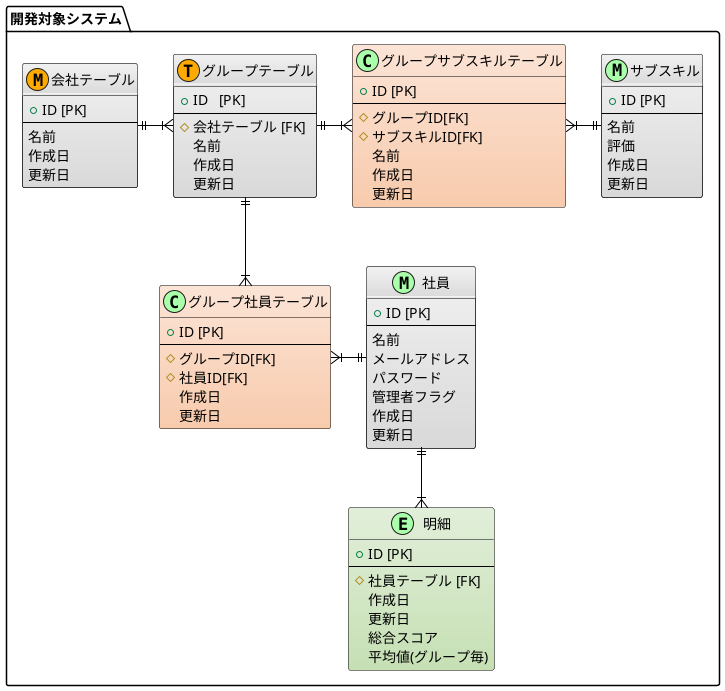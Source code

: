 @startuml

/'
  図の中で目立たせたいエンティティに着色するための
  色の名前（定数）を定義します。
'/
!define MAIN_ENTITY #E2EFDA-C6E0B4
!define MAIN_ENTITY_2 #FCE4D6-F8CBAD

/' 他の色も、用途が分りやすいように名前をつけます。 '/
!define METAL #F2F2F2-D9D9D9
!define MASTER_MARK_COLOR AAFFAA
!define TRANSACTION_MARK_COLOR FFAA00
!define CHUKAN_COLOR E050CC

/'
  デフォルトのスタイルを設定します。
  この場合の指定は class です。entity ではエラーになります。
'/
skinparam class {
    BackgroundColor METAL
    BorderColor Black
    ArrowColor Black
}

package "開発対象システム" as target_system {
    /'
      マスターテーブルを M、トランザクションを T などと安直にしていますが、
      チーム内でルールを決めればなんでも良いと思います。交差テーブルは "I" とか。
      角丸四角形が描けない代替です。
      １文字なら "主" とか "従" とか日本語でも OK だったのが受ける。
     '/

    entity "会社テーブル" as company <<M,TRANSACTION_MARK_COLOR>> {
        + ID [PK]
        --
        名前
        作成日
        更新日
    }

    entity "グループテーブル" as group <<T,TRANSACTION_MARK_COLOR>> {
        + ID   [PK]
        --
        # 会社テーブル [FK]
        名前
        作成日
        更新日
    }

    entity "グループ社員テーブル" as group_users <<C,MASTER_MARK_COLOR>> MAIN_ENTITY_2 {
        + ID [PK]
        --
        # グループID[FK]
        # 社員ID[FK]
        作成日
        更新日
    }

    entity "社員" as users <<M,MASTER_MARK_COLOR>> {
        + ID [PK]
        --
        名前
        メールアドレス
        パスワード
        管理者フラグ
        作成日
        更新日
    }

    entity "明細" as skilldetail <<E,MASTER_MARK_COLOR>> MAIN_ENTITY {
        + ID [PK]
        --
        # 社員テーブル [FK]
        作成日
        更新日
        総合スコア
        平均値(グループ毎)
    }

    entity "グループサブスキルテーブル" as skill <<C,MASTER_MARK_COLOR>> MAIN_ENTITY_2 {
        + ID [PK]
        --
        # グループID[FK]
        # サブスキルID[FK]
        名前
        作成日
        更新日
    }

    entity "サブスキル" as subskill <<M,MASTER_MARK_COLOR>> {
        + ID [PK]
        --
        名前
        評価
        作成日
        更新日
    }

    /'リソース系'/
    company ||-ri-|{    group
    group   ||-ri-|{    skill
    users   ||-do-|{    skilldetail

    /'中間テーブル'/
    group_users }|-up-|| group
    group_users }|-ri-|| users


    skill }|-ri-|| subskill
}



/'note bottom of customer : コメントは\nこんなふうに書きます'/


@enduml

